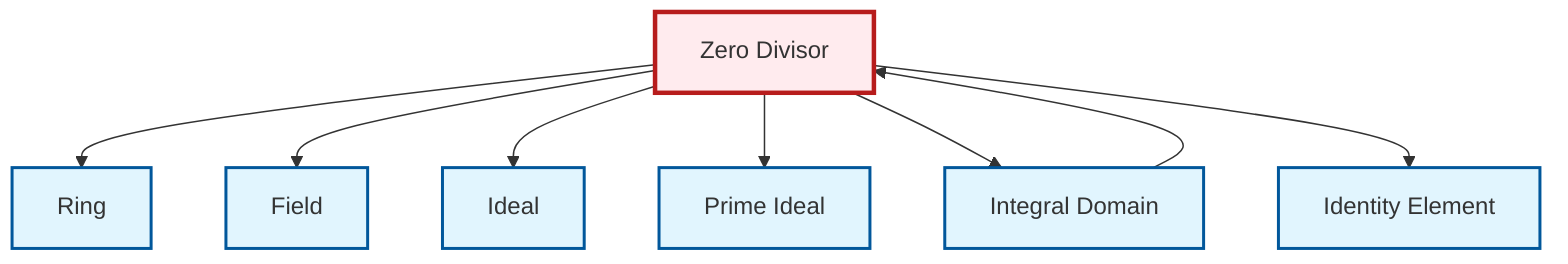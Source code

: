 graph TD
    classDef definition fill:#e1f5fe,stroke:#01579b,stroke-width:2px
    classDef theorem fill:#f3e5f5,stroke:#4a148c,stroke-width:2px
    classDef axiom fill:#fff3e0,stroke:#e65100,stroke-width:2px
    classDef example fill:#e8f5e9,stroke:#1b5e20,stroke-width:2px
    classDef current fill:#ffebee,stroke:#b71c1c,stroke-width:3px
    def-zero-divisor["Zero Divisor"]:::definition
    def-field["Field"]:::definition
    def-integral-domain["Integral Domain"]:::definition
    def-prime-ideal["Prime Ideal"]:::definition
    def-ring["Ring"]:::definition
    def-identity-element["Identity Element"]:::definition
    def-ideal["Ideal"]:::definition
    def-zero-divisor --> def-ring
    def-integral-domain --> def-zero-divisor
    def-zero-divisor --> def-field
    def-zero-divisor --> def-ideal
    def-zero-divisor --> def-prime-ideal
    def-zero-divisor --> def-integral-domain
    def-zero-divisor --> def-identity-element
    class def-zero-divisor current